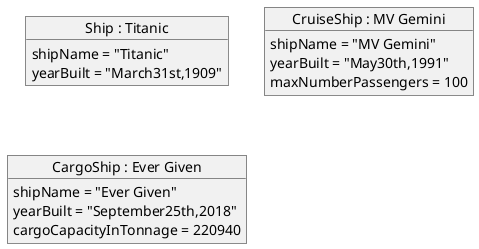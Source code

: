 @startuml
object "Ship : Titanic" as ship1 {
  shipName = "Titanic"
  yearBuilt = "March31st,1909"
}

object "CruiseShip : MV Gemini" as ship2 {
  shipName = "MV Gemini"
  yearBuilt = "May30th,1991"
  maxNumberPassengers = 100
}

object "CargoShip : Ever Given" as ship3 {
  shipName = "Ever Given"
  yearBuilt = "September25th,2018"
  cargoCapacityInTonnage = 220940
}

@enduml


